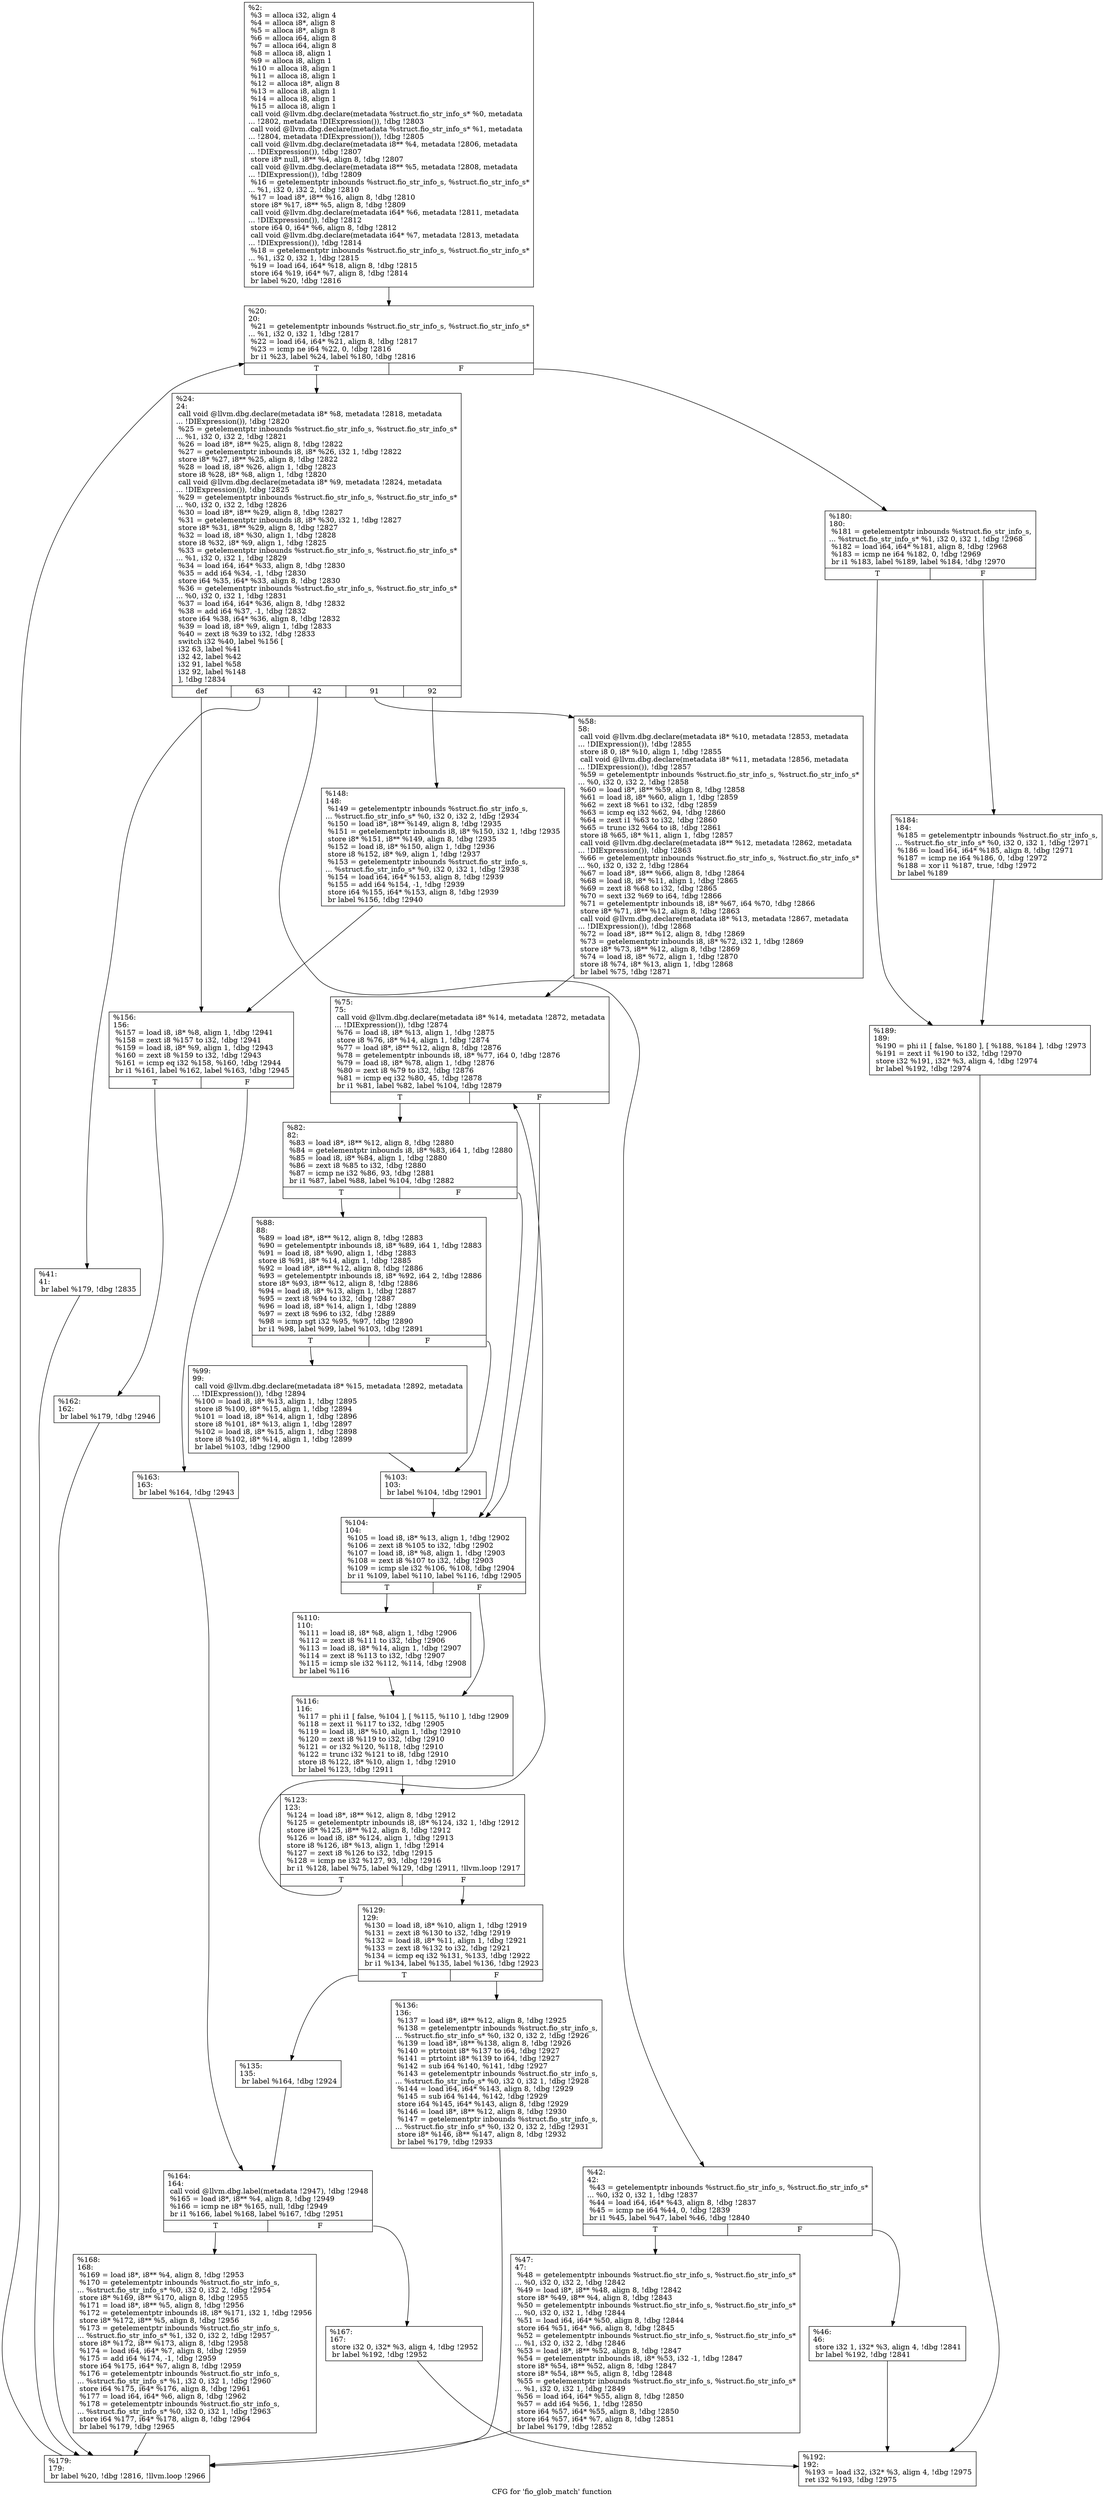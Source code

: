 digraph "CFG for 'fio_glob_match' function" {
	label="CFG for 'fio_glob_match' function";

	Node0x556851345110 [shape=record,label="{%2:\l  %3 = alloca i32, align 4\l  %4 = alloca i8*, align 8\l  %5 = alloca i8*, align 8\l  %6 = alloca i64, align 8\l  %7 = alloca i64, align 8\l  %8 = alloca i8, align 1\l  %9 = alloca i8, align 1\l  %10 = alloca i8, align 1\l  %11 = alloca i8, align 1\l  %12 = alloca i8*, align 8\l  %13 = alloca i8, align 1\l  %14 = alloca i8, align 1\l  %15 = alloca i8, align 1\l  call void @llvm.dbg.declare(metadata %struct.fio_str_info_s* %0, metadata\l... !2802, metadata !DIExpression()), !dbg !2803\l  call void @llvm.dbg.declare(metadata %struct.fio_str_info_s* %1, metadata\l... !2804, metadata !DIExpression()), !dbg !2805\l  call void @llvm.dbg.declare(metadata i8** %4, metadata !2806, metadata\l... !DIExpression()), !dbg !2807\l  store i8* null, i8** %4, align 8, !dbg !2807\l  call void @llvm.dbg.declare(metadata i8** %5, metadata !2808, metadata\l... !DIExpression()), !dbg !2809\l  %16 = getelementptr inbounds %struct.fio_str_info_s, %struct.fio_str_info_s*\l... %1, i32 0, i32 2, !dbg !2810\l  %17 = load i8*, i8** %16, align 8, !dbg !2810\l  store i8* %17, i8** %5, align 8, !dbg !2809\l  call void @llvm.dbg.declare(metadata i64* %6, metadata !2811, metadata\l... !DIExpression()), !dbg !2812\l  store i64 0, i64* %6, align 8, !dbg !2812\l  call void @llvm.dbg.declare(metadata i64* %7, metadata !2813, metadata\l... !DIExpression()), !dbg !2814\l  %18 = getelementptr inbounds %struct.fio_str_info_s, %struct.fio_str_info_s*\l... %1, i32 0, i32 1, !dbg !2815\l  %19 = load i64, i64* %18, align 8, !dbg !2815\l  store i64 %19, i64* %7, align 8, !dbg !2814\l  br label %20, !dbg !2816\l}"];
	Node0x556851345110 -> Node0x556851346d80;
	Node0x556851346d80 [shape=record,label="{%20:\l20:                                               \l  %21 = getelementptr inbounds %struct.fio_str_info_s, %struct.fio_str_info_s*\l... %1, i32 0, i32 1, !dbg !2817\l  %22 = load i64, i64* %21, align 8, !dbg !2817\l  %23 = icmp ne i64 %22, 0, !dbg !2816\l  br i1 %23, label %24, label %180, !dbg !2816\l|{<s0>T|<s1>F}}"];
	Node0x556851346d80:s0 -> Node0x556851346dd0;
	Node0x556851346d80:s1 -> Node0x556851349870;
	Node0x556851346dd0 [shape=record,label="{%24:\l24:                                               \l  call void @llvm.dbg.declare(metadata i8* %8, metadata !2818, metadata\l... !DIExpression()), !dbg !2820\l  %25 = getelementptr inbounds %struct.fio_str_info_s, %struct.fio_str_info_s*\l... %1, i32 0, i32 2, !dbg !2821\l  %26 = load i8*, i8** %25, align 8, !dbg !2822\l  %27 = getelementptr inbounds i8, i8* %26, i32 1, !dbg !2822\l  store i8* %27, i8** %25, align 8, !dbg !2822\l  %28 = load i8, i8* %26, align 1, !dbg !2823\l  store i8 %28, i8* %8, align 1, !dbg !2820\l  call void @llvm.dbg.declare(metadata i8* %9, metadata !2824, metadata\l... !DIExpression()), !dbg !2825\l  %29 = getelementptr inbounds %struct.fio_str_info_s, %struct.fio_str_info_s*\l... %0, i32 0, i32 2, !dbg !2826\l  %30 = load i8*, i8** %29, align 8, !dbg !2827\l  %31 = getelementptr inbounds i8, i8* %30, i32 1, !dbg !2827\l  store i8* %31, i8** %29, align 8, !dbg !2827\l  %32 = load i8, i8* %30, align 1, !dbg !2828\l  store i8 %32, i8* %9, align 1, !dbg !2825\l  %33 = getelementptr inbounds %struct.fio_str_info_s, %struct.fio_str_info_s*\l... %1, i32 0, i32 1, !dbg !2829\l  %34 = load i64, i64* %33, align 8, !dbg !2830\l  %35 = add i64 %34, -1, !dbg !2830\l  store i64 %35, i64* %33, align 8, !dbg !2830\l  %36 = getelementptr inbounds %struct.fio_str_info_s, %struct.fio_str_info_s*\l... %0, i32 0, i32 1, !dbg !2831\l  %37 = load i64, i64* %36, align 8, !dbg !2832\l  %38 = add i64 %37, -1, !dbg !2832\l  store i64 %38, i64* %36, align 8, !dbg !2832\l  %39 = load i8, i8* %9, align 1, !dbg !2833\l  %40 = zext i8 %39 to i32, !dbg !2833\l  switch i32 %40, label %156 [\l    i32 63, label %41\l    i32 42, label %42\l    i32 91, label %58\l    i32 92, label %148\l  ], !dbg !2834\l|{<s0>def|<s1>63|<s2>42|<s3>91|<s4>92}}"];
	Node0x556851346dd0:s0 -> Node0x556851348500;
	Node0x556851346dd0:s1 -> Node0x556851346e20;
	Node0x556851346dd0:s2 -> Node0x556851347340;
	Node0x556851346dd0:s3 -> Node0x556851347430;
	Node0x556851346dd0:s4 -> Node0x5568513484b0;
	Node0x556851346e20 [shape=record,label="{%41:\l41:                                               \l  br label %179, !dbg !2835\l}"];
	Node0x556851346e20 -> Node0x556851348ef0;
	Node0x556851347340 [shape=record,label="{%42:\l42:                                               \l  %43 = getelementptr inbounds %struct.fio_str_info_s, %struct.fio_str_info_s*\l... %0, i32 0, i32 1, !dbg !2837\l  %44 = load i64, i64* %43, align 8, !dbg !2837\l  %45 = icmp ne i64 %44, 0, !dbg !2839\l  br i1 %45, label %47, label %46, !dbg !2840\l|{<s0>T|<s1>F}}"];
	Node0x556851347340:s0 -> Node0x5568513473e0;
	Node0x556851347340:s1 -> Node0x556851347390;
	Node0x556851347390 [shape=record,label="{%46:\l46:                                               \l  store i32 1, i32* %3, align 4, !dbg !2841\l  br label %192, !dbg !2841\l}"];
	Node0x556851347390 -> Node0x556851349960;
	Node0x5568513473e0 [shape=record,label="{%47:\l47:                                               \l  %48 = getelementptr inbounds %struct.fio_str_info_s, %struct.fio_str_info_s*\l... %0, i32 0, i32 2, !dbg !2842\l  %49 = load i8*, i8** %48, align 8, !dbg !2842\l  store i8* %49, i8** %4, align 8, !dbg !2843\l  %50 = getelementptr inbounds %struct.fio_str_info_s, %struct.fio_str_info_s*\l... %0, i32 0, i32 1, !dbg !2844\l  %51 = load i64, i64* %50, align 8, !dbg !2844\l  store i64 %51, i64* %6, align 8, !dbg !2845\l  %52 = getelementptr inbounds %struct.fio_str_info_s, %struct.fio_str_info_s*\l... %1, i32 0, i32 2, !dbg !2846\l  %53 = load i8*, i8** %52, align 8, !dbg !2847\l  %54 = getelementptr inbounds i8, i8* %53, i32 -1, !dbg !2847\l  store i8* %54, i8** %52, align 8, !dbg !2847\l  store i8* %54, i8** %5, align 8, !dbg !2848\l  %55 = getelementptr inbounds %struct.fio_str_info_s, %struct.fio_str_info_s*\l... %1, i32 0, i32 1, !dbg !2849\l  %56 = load i64, i64* %55, align 8, !dbg !2850\l  %57 = add i64 %56, 1, !dbg !2850\l  store i64 %57, i64* %55, align 8, !dbg !2850\l  store i64 %57, i64* %7, align 8, !dbg !2851\l  br label %179, !dbg !2852\l}"];
	Node0x5568513473e0 -> Node0x556851348ef0;
	Node0x556851347430 [shape=record,label="{%58:\l58:                                               \l  call void @llvm.dbg.declare(metadata i8* %10, metadata !2853, metadata\l... !DIExpression()), !dbg !2855\l  store i8 0, i8* %10, align 1, !dbg !2855\l  call void @llvm.dbg.declare(metadata i8* %11, metadata !2856, metadata\l... !DIExpression()), !dbg !2857\l  %59 = getelementptr inbounds %struct.fio_str_info_s, %struct.fio_str_info_s*\l... %0, i32 0, i32 2, !dbg !2858\l  %60 = load i8*, i8** %59, align 8, !dbg !2858\l  %61 = load i8, i8* %60, align 1, !dbg !2859\l  %62 = zext i8 %61 to i32, !dbg !2859\l  %63 = icmp eq i32 %62, 94, !dbg !2860\l  %64 = zext i1 %63 to i32, !dbg !2860\l  %65 = trunc i32 %64 to i8, !dbg !2861\l  store i8 %65, i8* %11, align 1, !dbg !2857\l  call void @llvm.dbg.declare(metadata i8** %12, metadata !2862, metadata\l... !DIExpression()), !dbg !2863\l  %66 = getelementptr inbounds %struct.fio_str_info_s, %struct.fio_str_info_s*\l... %0, i32 0, i32 2, !dbg !2864\l  %67 = load i8*, i8** %66, align 8, !dbg !2864\l  %68 = load i8, i8* %11, align 1, !dbg !2865\l  %69 = zext i8 %68 to i32, !dbg !2865\l  %70 = sext i32 %69 to i64, !dbg !2866\l  %71 = getelementptr inbounds i8, i8* %67, i64 %70, !dbg !2866\l  store i8* %71, i8** %12, align 8, !dbg !2863\l  call void @llvm.dbg.declare(metadata i8* %13, metadata !2867, metadata\l... !DIExpression()), !dbg !2868\l  %72 = load i8*, i8** %12, align 8, !dbg !2869\l  %73 = getelementptr inbounds i8, i8* %72, i32 1, !dbg !2869\l  store i8* %73, i8** %12, align 8, !dbg !2869\l  %74 = load i8, i8* %72, align 1, !dbg !2870\l  store i8 %74, i8* %13, align 1, !dbg !2868\l  br label %75, !dbg !2871\l}"];
	Node0x556851347430 -> Node0x556851347480;
	Node0x556851347480 [shape=record,label="{%75:\l75:                                               \l  call void @llvm.dbg.declare(metadata i8* %14, metadata !2872, metadata\l... !DIExpression()), !dbg !2874\l  %76 = load i8, i8* %13, align 1, !dbg !2875\l  store i8 %76, i8* %14, align 1, !dbg !2874\l  %77 = load i8*, i8** %12, align 8, !dbg !2876\l  %78 = getelementptr inbounds i8, i8* %77, i64 0, !dbg !2876\l  %79 = load i8, i8* %78, align 1, !dbg !2876\l  %80 = zext i8 %79 to i32, !dbg !2876\l  %81 = icmp eq i32 %80, 45, !dbg !2878\l  br i1 %81, label %82, label %104, !dbg !2879\l|{<s0>T|<s1>F}}"];
	Node0x556851347480:s0 -> Node0x5568513474d0;
	Node0x556851347480:s1 -> Node0x556851347c80;
	Node0x5568513474d0 [shape=record,label="{%82:\l82:                                               \l  %83 = load i8*, i8** %12, align 8, !dbg !2880\l  %84 = getelementptr inbounds i8, i8* %83, i64 1, !dbg !2880\l  %85 = load i8, i8* %84, align 1, !dbg !2880\l  %86 = zext i8 %85 to i32, !dbg !2880\l  %87 = icmp ne i32 %86, 93, !dbg !2881\l  br i1 %87, label %88, label %104, !dbg !2882\l|{<s0>T|<s1>F}}"];
	Node0x5568513474d0:s0 -> Node0x556851347b90;
	Node0x5568513474d0:s1 -> Node0x556851347c80;
	Node0x556851347b90 [shape=record,label="{%88:\l88:                                               \l  %89 = load i8*, i8** %12, align 8, !dbg !2883\l  %90 = getelementptr inbounds i8, i8* %89, i64 1, !dbg !2883\l  %91 = load i8, i8* %90, align 1, !dbg !2883\l  store i8 %91, i8* %14, align 1, !dbg !2885\l  %92 = load i8*, i8** %12, align 8, !dbg !2886\l  %93 = getelementptr inbounds i8, i8* %92, i64 2, !dbg !2886\l  store i8* %93, i8** %12, align 8, !dbg !2886\l  %94 = load i8, i8* %13, align 1, !dbg !2887\l  %95 = zext i8 %94 to i32, !dbg !2887\l  %96 = load i8, i8* %14, align 1, !dbg !2889\l  %97 = zext i8 %96 to i32, !dbg !2889\l  %98 = icmp sgt i32 %95, %97, !dbg !2890\l  br i1 %98, label %99, label %103, !dbg !2891\l|{<s0>T|<s1>F}}"];
	Node0x556851347b90:s0 -> Node0x556851347be0;
	Node0x556851347b90:s1 -> Node0x556851347c30;
	Node0x556851347be0 [shape=record,label="{%99:\l99:                                               \l  call void @llvm.dbg.declare(metadata i8* %15, metadata !2892, metadata\l... !DIExpression()), !dbg !2894\l  %100 = load i8, i8* %13, align 1, !dbg !2895\l  store i8 %100, i8* %15, align 1, !dbg !2894\l  %101 = load i8, i8* %14, align 1, !dbg !2896\l  store i8 %101, i8* %13, align 1, !dbg !2897\l  %102 = load i8, i8* %15, align 1, !dbg !2898\l  store i8 %102, i8* %14, align 1, !dbg !2899\l  br label %103, !dbg !2900\l}"];
	Node0x556851347be0 -> Node0x556851347c30;
	Node0x556851347c30 [shape=record,label="{%103:\l103:                                              \l  br label %104, !dbg !2901\l}"];
	Node0x556851347c30 -> Node0x556851347c80;
	Node0x556851347c80 [shape=record,label="{%104:\l104:                                              \l  %105 = load i8, i8* %13, align 1, !dbg !2902\l  %106 = zext i8 %105 to i32, !dbg !2902\l  %107 = load i8, i8* %8, align 1, !dbg !2903\l  %108 = zext i8 %107 to i32, !dbg !2903\l  %109 = icmp sle i32 %106, %108, !dbg !2904\l  br i1 %109, label %110, label %116, !dbg !2905\l|{<s0>T|<s1>F}}"];
	Node0x556851347c80:s0 -> Node0x556851347cd0;
	Node0x556851347c80:s1 -> Node0x556851347d20;
	Node0x556851347cd0 [shape=record,label="{%110:\l110:                                              \l  %111 = load i8, i8* %8, align 1, !dbg !2906\l  %112 = zext i8 %111 to i32, !dbg !2906\l  %113 = load i8, i8* %14, align 1, !dbg !2907\l  %114 = zext i8 %113 to i32, !dbg !2907\l  %115 = icmp sle i32 %112, %114, !dbg !2908\l  br label %116\l}"];
	Node0x556851347cd0 -> Node0x556851347d20;
	Node0x556851347d20 [shape=record,label="{%116:\l116:                                              \l  %117 = phi i1 [ false, %104 ], [ %115, %110 ], !dbg !2909\l  %118 = zext i1 %117 to i32, !dbg !2905\l  %119 = load i8, i8* %10, align 1, !dbg !2910\l  %120 = zext i8 %119 to i32, !dbg !2910\l  %121 = or i32 %120, %118, !dbg !2910\l  %122 = trunc i32 %121 to i8, !dbg !2910\l  store i8 %122, i8* %10, align 1, !dbg !2910\l  br label %123, !dbg !2911\l}"];
	Node0x556851347d20 -> Node0x556851348370;
	Node0x556851348370 [shape=record,label="{%123:\l123:                                              \l  %124 = load i8*, i8** %12, align 8, !dbg !2912\l  %125 = getelementptr inbounds i8, i8* %124, i32 1, !dbg !2912\l  store i8* %125, i8** %12, align 8, !dbg !2912\l  %126 = load i8, i8* %124, align 1, !dbg !2913\l  store i8 %126, i8* %13, align 1, !dbg !2914\l  %127 = zext i8 %126 to i32, !dbg !2915\l  %128 = icmp ne i32 %127, 93, !dbg !2916\l  br i1 %128, label %75, label %129, !dbg !2911, !llvm.loop !2917\l|{<s0>T|<s1>F}}"];
	Node0x556851348370:s0 -> Node0x556851347480;
	Node0x556851348370:s1 -> Node0x5568513483c0;
	Node0x5568513483c0 [shape=record,label="{%129:\l129:                                              \l  %130 = load i8, i8* %10, align 1, !dbg !2919\l  %131 = zext i8 %130 to i32, !dbg !2919\l  %132 = load i8, i8* %11, align 1, !dbg !2921\l  %133 = zext i8 %132 to i32, !dbg !2921\l  %134 = icmp eq i32 %131, %133, !dbg !2922\l  br i1 %134, label %135, label %136, !dbg !2923\l|{<s0>T|<s1>F}}"];
	Node0x5568513483c0:s0 -> Node0x556851348410;
	Node0x5568513483c0:s1 -> Node0x556851348460;
	Node0x556851348410 [shape=record,label="{%135:\l135:                                              \l  br label %164, !dbg !2924\l}"];
	Node0x556851348410 -> Node0x556851348e00;
	Node0x556851348460 [shape=record,label="{%136:\l136:                                              \l  %137 = load i8*, i8** %12, align 8, !dbg !2925\l  %138 = getelementptr inbounds %struct.fio_str_info_s,\l... %struct.fio_str_info_s* %0, i32 0, i32 2, !dbg !2926\l  %139 = load i8*, i8** %138, align 8, !dbg !2926\l  %140 = ptrtoint i8* %137 to i64, !dbg !2927\l  %141 = ptrtoint i8* %139 to i64, !dbg !2927\l  %142 = sub i64 %140, %141, !dbg !2927\l  %143 = getelementptr inbounds %struct.fio_str_info_s,\l... %struct.fio_str_info_s* %0, i32 0, i32 1, !dbg !2928\l  %144 = load i64, i64* %143, align 8, !dbg !2929\l  %145 = sub i64 %144, %142, !dbg !2929\l  store i64 %145, i64* %143, align 8, !dbg !2929\l  %146 = load i8*, i8** %12, align 8, !dbg !2930\l  %147 = getelementptr inbounds %struct.fio_str_info_s,\l... %struct.fio_str_info_s* %0, i32 0, i32 2, !dbg !2931\l  store i8* %146, i8** %147, align 8, !dbg !2932\l  br label %179, !dbg !2933\l}"];
	Node0x556851348460 -> Node0x556851348ef0;
	Node0x5568513484b0 [shape=record,label="{%148:\l148:                                              \l  %149 = getelementptr inbounds %struct.fio_str_info_s,\l... %struct.fio_str_info_s* %0, i32 0, i32 2, !dbg !2934\l  %150 = load i8*, i8** %149, align 8, !dbg !2935\l  %151 = getelementptr inbounds i8, i8* %150, i32 1, !dbg !2935\l  store i8* %151, i8** %149, align 8, !dbg !2935\l  %152 = load i8, i8* %150, align 1, !dbg !2936\l  store i8 %152, i8* %9, align 1, !dbg !2937\l  %153 = getelementptr inbounds %struct.fio_str_info_s,\l... %struct.fio_str_info_s* %0, i32 0, i32 1, !dbg !2938\l  %154 = load i64, i64* %153, align 8, !dbg !2939\l  %155 = add i64 %154, -1, !dbg !2939\l  store i64 %155, i64* %153, align 8, !dbg !2939\l  br label %156, !dbg !2940\l}"];
	Node0x5568513484b0 -> Node0x556851348500;
	Node0x556851348500 [shape=record,label="{%156:\l156:                                              \l  %157 = load i8, i8* %8, align 1, !dbg !2941\l  %158 = zext i8 %157 to i32, !dbg !2941\l  %159 = load i8, i8* %9, align 1, !dbg !2943\l  %160 = zext i8 %159 to i32, !dbg !2943\l  %161 = icmp eq i32 %158, %160, !dbg !2944\l  br i1 %161, label %162, label %163, !dbg !2945\l|{<s0>T|<s1>F}}"];
	Node0x556851348500:s0 -> Node0x556851348d60;
	Node0x556851348500:s1 -> Node0x556851348db0;
	Node0x556851348d60 [shape=record,label="{%162:\l162:                                              \l  br label %179, !dbg !2946\l}"];
	Node0x556851348d60 -> Node0x556851348ef0;
	Node0x556851348db0 [shape=record,label="{%163:\l163:                                              \l  br label %164, !dbg !2943\l}"];
	Node0x556851348db0 -> Node0x556851348e00;
	Node0x556851348e00 [shape=record,label="{%164:\l164:                                              \l  call void @llvm.dbg.label(metadata !2947), !dbg !2948\l  %165 = load i8*, i8** %4, align 8, !dbg !2949\l  %166 = icmp ne i8* %165, null, !dbg !2949\l  br i1 %166, label %168, label %167, !dbg !2951\l|{<s0>T|<s1>F}}"];
	Node0x556851348e00:s0 -> Node0x556851348ea0;
	Node0x556851348e00:s1 -> Node0x556851348e50;
	Node0x556851348e50 [shape=record,label="{%167:\l167:                                              \l  store i32 0, i32* %3, align 4, !dbg !2952\l  br label %192, !dbg !2952\l}"];
	Node0x556851348e50 -> Node0x556851349960;
	Node0x556851348ea0 [shape=record,label="{%168:\l168:                                              \l  %169 = load i8*, i8** %4, align 8, !dbg !2953\l  %170 = getelementptr inbounds %struct.fio_str_info_s,\l... %struct.fio_str_info_s* %0, i32 0, i32 2, !dbg !2954\l  store i8* %169, i8** %170, align 8, !dbg !2955\l  %171 = load i8*, i8** %5, align 8, !dbg !2956\l  %172 = getelementptr inbounds i8, i8* %171, i32 1, !dbg !2956\l  store i8* %172, i8** %5, align 8, !dbg !2956\l  %173 = getelementptr inbounds %struct.fio_str_info_s,\l... %struct.fio_str_info_s* %1, i32 0, i32 2, !dbg !2957\l  store i8* %172, i8** %173, align 8, !dbg !2958\l  %174 = load i64, i64* %7, align 8, !dbg !2959\l  %175 = add i64 %174, -1, !dbg !2959\l  store i64 %175, i64* %7, align 8, !dbg !2959\l  %176 = getelementptr inbounds %struct.fio_str_info_s,\l... %struct.fio_str_info_s* %1, i32 0, i32 1, !dbg !2960\l  store i64 %175, i64* %176, align 8, !dbg !2961\l  %177 = load i64, i64* %6, align 8, !dbg !2962\l  %178 = getelementptr inbounds %struct.fio_str_info_s,\l... %struct.fio_str_info_s* %0, i32 0, i32 1, !dbg !2963\l  store i64 %177, i64* %178, align 8, !dbg !2964\l  br label %179, !dbg !2965\l}"];
	Node0x556851348ea0 -> Node0x556851348ef0;
	Node0x556851348ef0 [shape=record,label="{%179:\l179:                                              \l  br label %20, !dbg !2816, !llvm.loop !2966\l}"];
	Node0x556851348ef0 -> Node0x556851346d80;
	Node0x556851349870 [shape=record,label="{%180:\l180:                                              \l  %181 = getelementptr inbounds %struct.fio_str_info_s,\l... %struct.fio_str_info_s* %1, i32 0, i32 1, !dbg !2968\l  %182 = load i64, i64* %181, align 8, !dbg !2968\l  %183 = icmp ne i64 %182, 0, !dbg !2969\l  br i1 %183, label %189, label %184, !dbg !2970\l|{<s0>T|<s1>F}}"];
	Node0x556851349870:s0 -> Node0x556851349910;
	Node0x556851349870:s1 -> Node0x5568513498c0;
	Node0x5568513498c0 [shape=record,label="{%184:\l184:                                              \l  %185 = getelementptr inbounds %struct.fio_str_info_s,\l... %struct.fio_str_info_s* %0, i32 0, i32 1, !dbg !2971\l  %186 = load i64, i64* %185, align 8, !dbg !2971\l  %187 = icmp ne i64 %186, 0, !dbg !2972\l  %188 = xor i1 %187, true, !dbg !2972\l  br label %189\l}"];
	Node0x5568513498c0 -> Node0x556851349910;
	Node0x556851349910 [shape=record,label="{%189:\l189:                                              \l  %190 = phi i1 [ false, %180 ], [ %188, %184 ], !dbg !2973\l  %191 = zext i1 %190 to i32, !dbg !2970\l  store i32 %191, i32* %3, align 4, !dbg !2974\l  br label %192, !dbg !2974\l}"];
	Node0x556851349910 -> Node0x556851349960;
	Node0x556851349960 [shape=record,label="{%192:\l192:                                              \l  %193 = load i32, i32* %3, align 4, !dbg !2975\l  ret i32 %193, !dbg !2975\l}"];
}
